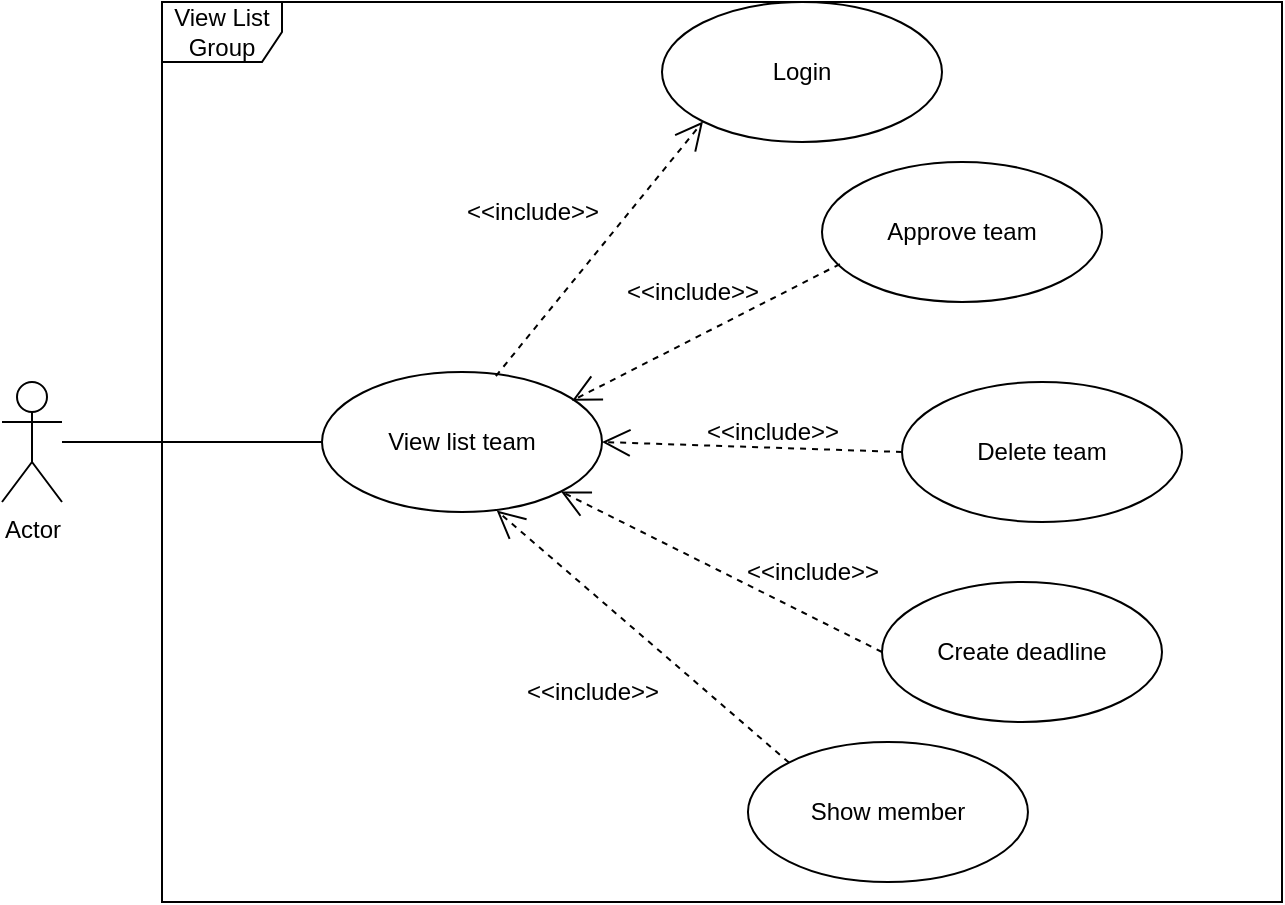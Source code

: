 <mxfile version="22.1.0" type="device" pages="2">
  <diagram id="ZiJ1QPWtikxDmdyrKGaZ" name="Page-1">
    <mxGraphModel dx="1120" dy="446" grid="1" gridSize="10" guides="1" tooltips="1" connect="1" arrows="1" fold="1" page="1" pageScale="1" pageWidth="850" pageHeight="1100" math="0" shadow="0">
      <root>
        <mxCell id="0" />
        <mxCell id="1" parent="0" />
        <mxCell id="mLHjseE6QlHjcq5zer_h-18" style="rounded=0;orthogonalLoop=1;jettySize=auto;html=1;entryX=0;entryY=0.5;entryDx=0;entryDy=0;endArrow=none;endFill=0;" parent="1" source="mLHjseE6QlHjcq5zer_h-16" target="mLHjseE6QlHjcq5zer_h-19" edge="1">
          <mxGeometry relative="1" as="geometry">
            <mxPoint x="210" y="330" as="targetPoint" />
          </mxGeometry>
        </mxCell>
        <mxCell id="mLHjseE6QlHjcq5zer_h-16" value="Actor" style="shape=umlActor;verticalLabelPosition=bottom;verticalAlign=top;html=1;" parent="1" vertex="1">
          <mxGeometry x="60" y="300" width="30" height="60" as="geometry" />
        </mxCell>
        <mxCell id="mLHjseE6QlHjcq5zer_h-19" value="View list team" style="ellipse;whiteSpace=wrap;html=1;" parent="1" vertex="1">
          <mxGeometry x="220" y="295" width="140" height="70" as="geometry" />
        </mxCell>
        <mxCell id="mLHjseE6QlHjcq5zer_h-28" value="Approve team" style="ellipse;whiteSpace=wrap;html=1;strokeColor=#000000;" parent="1" vertex="1">
          <mxGeometry x="470" y="190" width="140" height="70" as="geometry" />
        </mxCell>
        <mxCell id="mLHjseE6QlHjcq5zer_h-30" value="" style="endArrow=open;dashed=1;endFill=0;endSize=12;html=1;entryX=0.893;entryY=0.205;entryDx=0;entryDy=0;entryPerimeter=0;exitX=0.064;exitY=0.729;exitDx=0;exitDy=0;exitPerimeter=0;" parent="1" source="mLHjseE6QlHjcq5zer_h-28" target="mLHjseE6QlHjcq5zer_h-19" edge="1">
          <mxGeometry width="160" relative="1" as="geometry">
            <mxPoint x="360" y="190" as="sourcePoint" />
            <mxPoint x="440" y="290" as="targetPoint" />
          </mxGeometry>
        </mxCell>
        <mxCell id="mLHjseE6QlHjcq5zer_h-38" value="Delete team" style="ellipse;whiteSpace=wrap;html=1;strokeColor=#000000;" parent="1" vertex="1">
          <mxGeometry x="510" y="300" width="140" height="70" as="geometry" />
        </mxCell>
        <mxCell id="mLHjseE6QlHjcq5zer_h-31" value="&amp;lt;&amp;lt;include&amp;gt;&amp;gt;" style="text;html=1;align=center;verticalAlign=middle;resizable=0;points=[];autosize=1;" parent="1" vertex="1">
          <mxGeometry x="360" y="240" width="90" height="30" as="geometry" />
        </mxCell>
        <mxCell id="oH9DwC69ncxG3j2xg8Vp-1" value="" style="endArrow=open;dashed=1;endFill=0;endSize=12;html=1;entryX=1;entryY=0.5;entryDx=0;entryDy=0;exitX=0;exitY=0.5;exitDx=0;exitDy=0;" parent="1" source="mLHjseE6QlHjcq5zer_h-38" target="mLHjseE6QlHjcq5zer_h-19" edge="1">
          <mxGeometry width="160" relative="1" as="geometry">
            <mxPoint x="460" y="370" as="sourcePoint" />
            <mxPoint x="500" y="340" as="targetPoint" />
          </mxGeometry>
        </mxCell>
        <mxCell id="oH9DwC69ncxG3j2xg8Vp-2" value="&amp;lt;&amp;lt;include&amp;gt;&amp;gt;" style="text;html=1;align=center;verticalAlign=middle;resizable=0;points=[];autosize=1;" parent="1" vertex="1">
          <mxGeometry x="400" y="310" width="90" height="30" as="geometry" />
        </mxCell>
        <mxCell id="oH9DwC69ncxG3j2xg8Vp-4" value="Create deadline" style="ellipse;whiteSpace=wrap;html=1;strokeColor=#000000;" parent="1" vertex="1">
          <mxGeometry x="500" y="400" width="140" height="70" as="geometry" />
        </mxCell>
        <mxCell id="oH9DwC69ncxG3j2xg8Vp-5" value="" style="endArrow=open;dashed=1;endFill=0;endSize=12;html=1;entryX=1;entryY=1;entryDx=0;entryDy=0;exitX=0;exitY=0.5;exitDx=0;exitDy=0;" parent="1" source="oH9DwC69ncxG3j2xg8Vp-4" target="mLHjseE6QlHjcq5zer_h-19" edge="1">
          <mxGeometry width="160" relative="1" as="geometry">
            <mxPoint x="470" y="350" as="sourcePoint" />
            <mxPoint x="480" y="420" as="targetPoint" />
          </mxGeometry>
        </mxCell>
        <mxCell id="oH9DwC69ncxG3j2xg8Vp-6" value="&amp;lt;&amp;lt;include&amp;gt;&amp;gt;" style="text;html=1;align=center;verticalAlign=middle;resizable=0;points=[];autosize=1;" parent="1" vertex="1">
          <mxGeometry x="420" y="380" width="90" height="30" as="geometry" />
        </mxCell>
        <mxCell id="oH9DwC69ncxG3j2xg8Vp-7" value="Show member" style="ellipse;whiteSpace=wrap;html=1;strokeColor=#000000;" parent="1" vertex="1">
          <mxGeometry x="432.98" y="480.03" width="140" height="70" as="geometry" />
        </mxCell>
        <mxCell id="oH9DwC69ncxG3j2xg8Vp-8" value="" style="endArrow=open;dashed=1;endFill=0;endSize=12;html=1;exitX=0;exitY=0;exitDx=0;exitDy=0;entryX=0.624;entryY=0.99;entryDx=0;entryDy=0;entryPerimeter=0;" parent="1" source="oH9DwC69ncxG3j2xg8Vp-7" target="mLHjseE6QlHjcq5zer_h-19" edge="1">
          <mxGeometry width="160" relative="1" as="geometry">
            <mxPoint x="320" y="365" as="sourcePoint" />
            <mxPoint x="280" y="390" as="targetPoint" />
          </mxGeometry>
        </mxCell>
        <mxCell id="oH9DwC69ncxG3j2xg8Vp-9" value="&amp;lt;&amp;lt;include&amp;gt;&amp;gt;" style="text;html=1;align=center;verticalAlign=middle;resizable=0;points=[];autosize=1;" parent="1" vertex="1">
          <mxGeometry x="310" y="440" width="90" height="30" as="geometry" />
        </mxCell>
        <mxCell id="vrM9j1D7RLGjQ5rILYRF-1" value="Login" style="ellipse;whiteSpace=wrap;html=1;strokeColor=#000000;" parent="1" vertex="1">
          <mxGeometry x="390" y="110" width="140" height="70" as="geometry" />
        </mxCell>
        <mxCell id="vrM9j1D7RLGjQ5rILYRF-2" value="" style="endArrow=open;dashed=1;endFill=0;endSize=12;html=1;entryX=0;entryY=1;entryDx=0;entryDy=0;exitX=0.621;exitY=0.029;exitDx=0;exitDy=0;exitPerimeter=0;" parent="1" source="mLHjseE6QlHjcq5zer_h-19" target="vrM9j1D7RLGjQ5rILYRF-1" edge="1">
          <mxGeometry width="160" relative="1" as="geometry">
            <mxPoint x="369" y="191" as="sourcePoint" />
            <mxPoint x="238" y="258" as="targetPoint" />
          </mxGeometry>
        </mxCell>
        <mxCell id="vrM9j1D7RLGjQ5rILYRF-3" value="&amp;lt;&amp;lt;include&amp;gt;&amp;gt;" style="text;html=1;align=center;verticalAlign=middle;resizable=0;points=[];autosize=1;" parent="1" vertex="1">
          <mxGeometry x="280" y="200" width="90" height="30" as="geometry" />
        </mxCell>
        <mxCell id="vrM9j1D7RLGjQ5rILYRF-4" value="View List Group" style="shape=umlFrame;whiteSpace=wrap;html=1;pointerEvents=0;" parent="1" vertex="1">
          <mxGeometry x="140" y="110" width="560" height="450" as="geometry" />
        </mxCell>
      </root>
    </mxGraphModel>
  </diagram>
  <diagram id="HDtFS_1EIlvpL0U_tzsU" name="Trang-2">
    <mxGraphModel dx="1120" dy="446" grid="1" gridSize="10" guides="1" tooltips="1" connect="1" arrows="1" fold="1" page="1" pageScale="1" pageWidth="827" pageHeight="1169" math="0" shadow="0">
      <root>
        <mxCell id="0" />
        <mxCell id="1" parent="0" />
      </root>
    </mxGraphModel>
  </diagram>
</mxfile>
